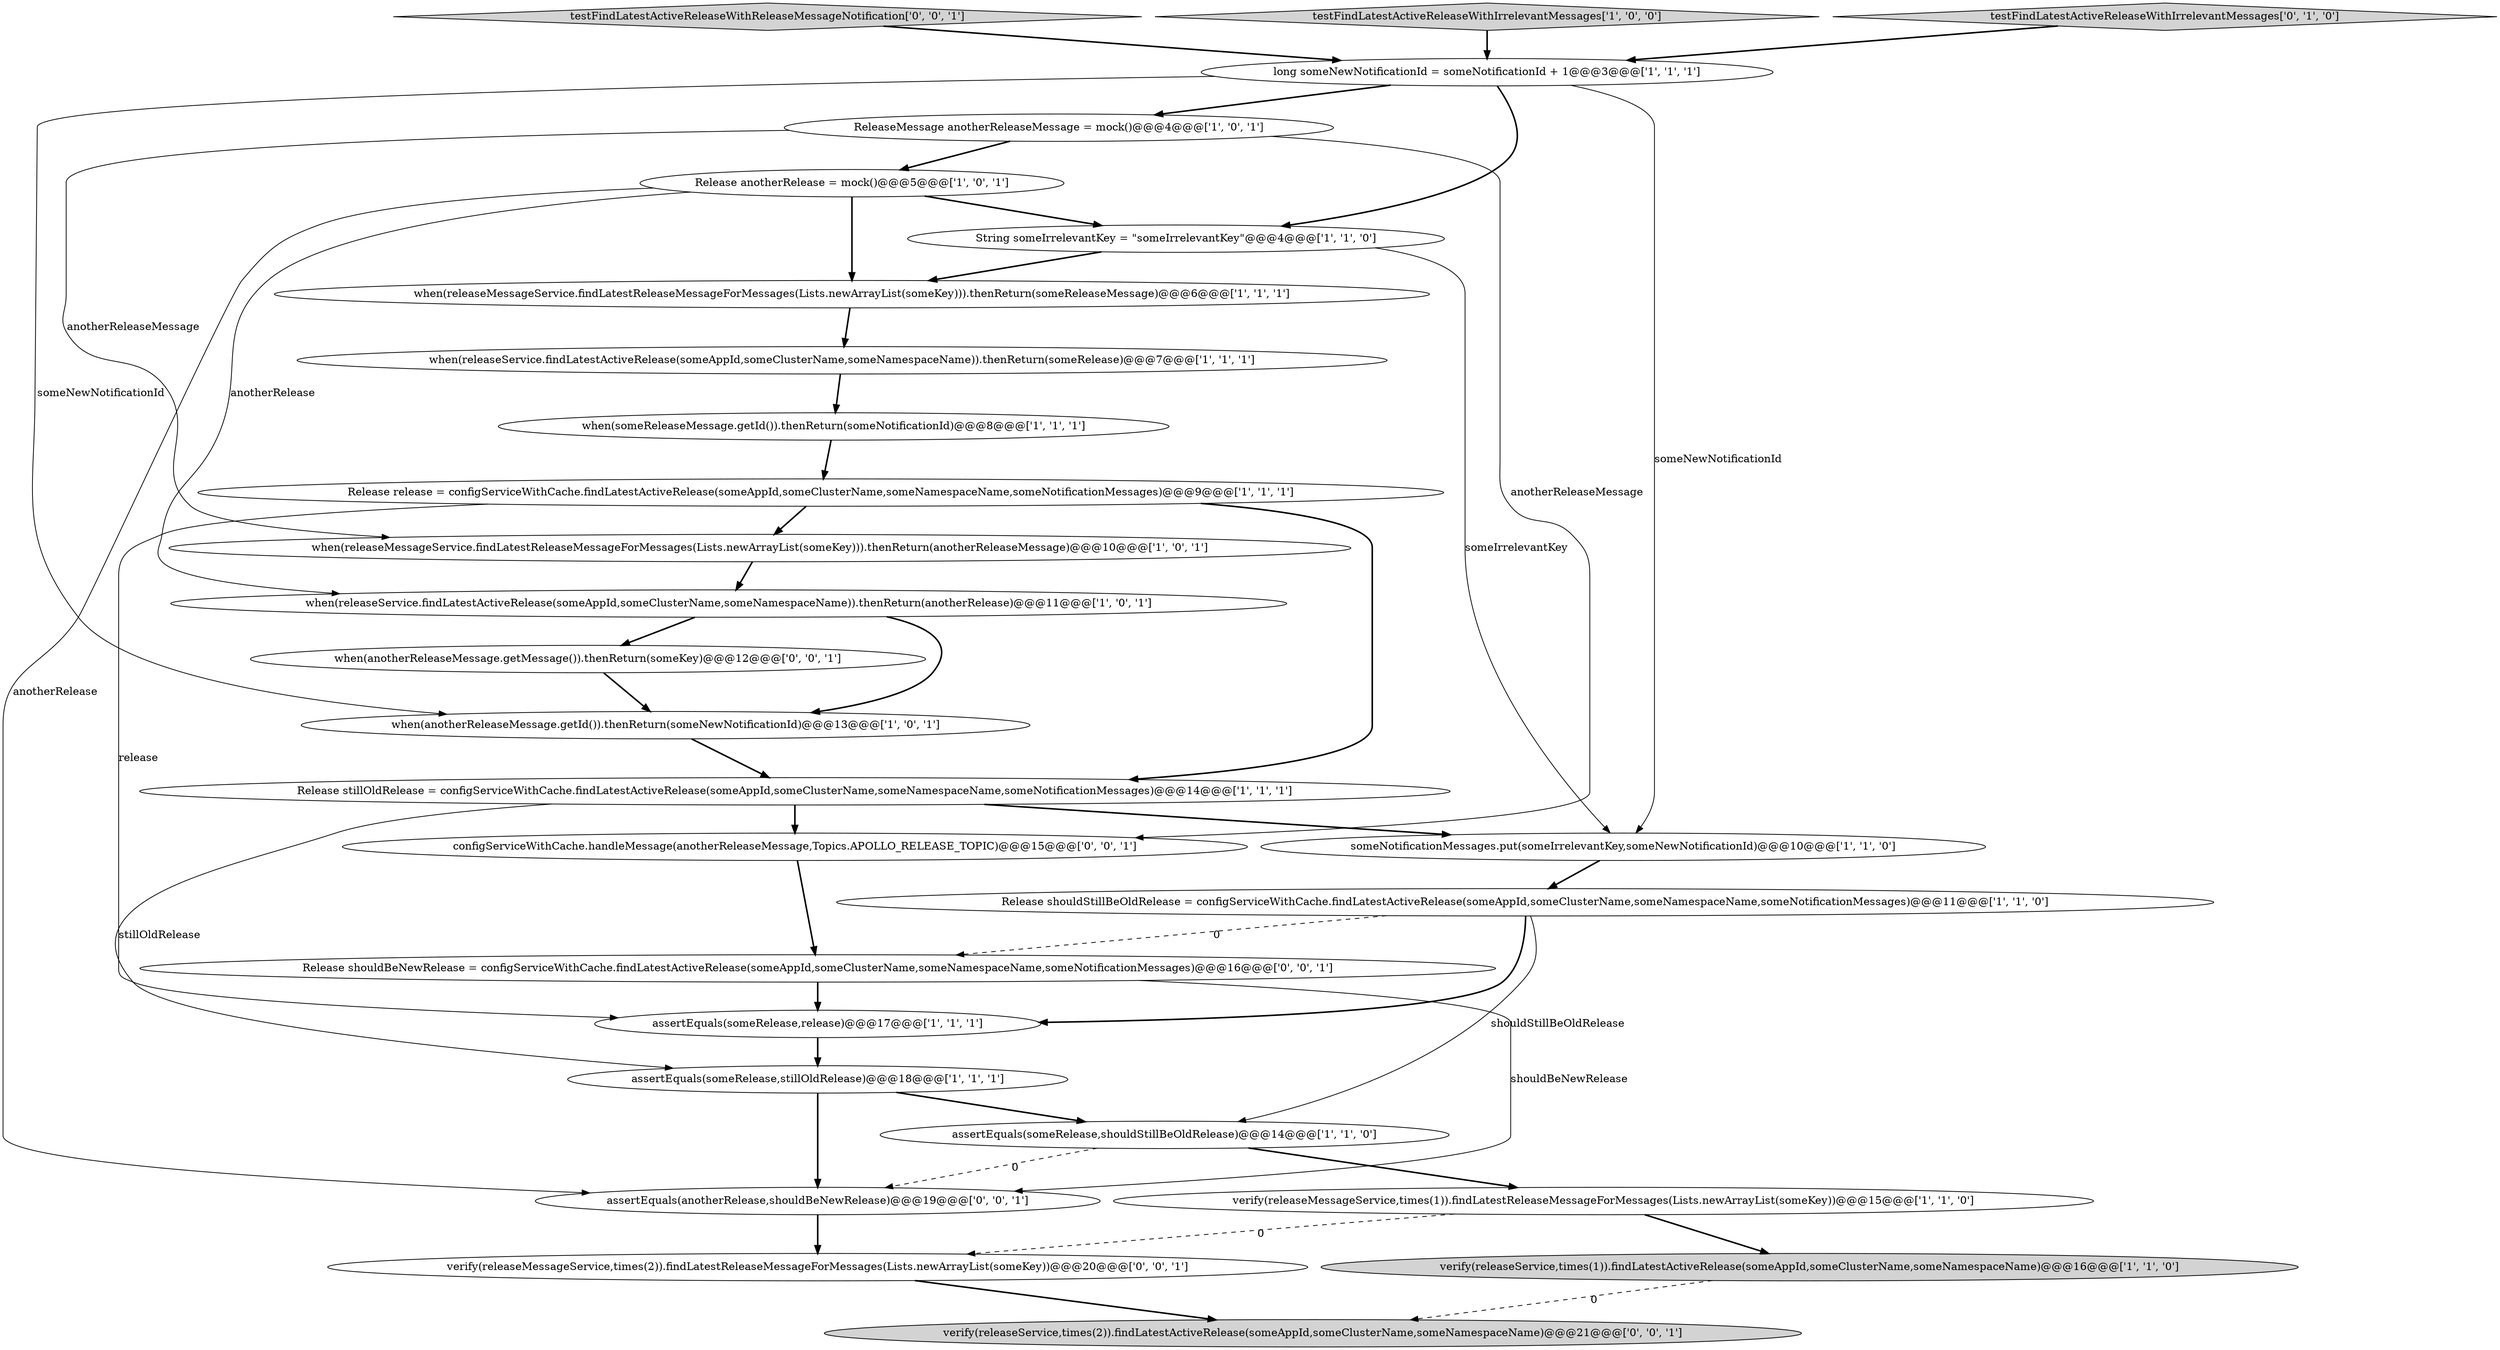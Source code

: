 digraph {
17 [style = filled, label = "ReleaseMessage anotherReleaseMessage = mock()@@@4@@@['1', '0', '1']", fillcolor = white, shape = ellipse image = "AAA0AAABBB1BBB"];
1 [style = filled, label = "someNotificationMessages.put(someIrrelevantKey,someNewNotificationId)@@@10@@@['1', '1', '0']", fillcolor = white, shape = ellipse image = "AAA0AAABBB1BBB"];
24 [style = filled, label = "assertEquals(anotherRelease,shouldBeNewRelease)@@@19@@@['0', '0', '1']", fillcolor = white, shape = ellipse image = "AAA0AAABBB3BBB"];
12 [style = filled, label = "String someIrrelevantKey = \"someIrrelevantKey\"@@@4@@@['1', '1', '0']", fillcolor = white, shape = ellipse image = "AAA0AAABBB1BBB"];
14 [style = filled, label = "long someNewNotificationId = someNotificationId + 1@@@3@@@['1', '1', '1']", fillcolor = white, shape = ellipse image = "AAA0AAABBB1BBB"];
19 [style = filled, label = "Release release = configServiceWithCache.findLatestActiveRelease(someAppId,someClusterName,someNamespaceName,someNotificationMessages)@@@9@@@['1', '1', '1']", fillcolor = white, shape = ellipse image = "AAA0AAABBB1BBB"];
4 [style = filled, label = "verify(releaseMessageService,times(1)).findLatestReleaseMessageForMessages(Lists.newArrayList(someKey))@@@15@@@['1', '1', '0']", fillcolor = white, shape = ellipse image = "AAA0AAABBB1BBB"];
27 [style = filled, label = "testFindLatestActiveReleaseWithReleaseMessageNotification['0', '0', '1']", fillcolor = lightgray, shape = diamond image = "AAA0AAABBB3BBB"];
16 [style = filled, label = "assertEquals(someRelease,release)@@@17@@@['1', '1', '1']", fillcolor = white, shape = ellipse image = "AAA0AAABBB1BBB"];
23 [style = filled, label = "when(anotherReleaseMessage.getMessage()).thenReturn(someKey)@@@12@@@['0', '0', '1']", fillcolor = white, shape = ellipse image = "AAA0AAABBB3BBB"];
25 [style = filled, label = "verify(releaseMessageService,times(2)).findLatestReleaseMessageForMessages(Lists.newArrayList(someKey))@@@20@@@['0', '0', '1']", fillcolor = white, shape = ellipse image = "AAA0AAABBB3BBB"];
6 [style = filled, label = "testFindLatestActiveReleaseWithIrrelevantMessages['1', '0', '0']", fillcolor = lightgray, shape = diamond image = "AAA0AAABBB1BBB"];
21 [style = filled, label = "configServiceWithCache.handleMessage(anotherReleaseMessage,Topics.APOLLO_RELEASE_TOPIC)@@@15@@@['0', '0', '1']", fillcolor = white, shape = ellipse image = "AAA0AAABBB3BBB"];
18 [style = filled, label = "Release anotherRelease = mock()@@@5@@@['1', '0', '1']", fillcolor = white, shape = ellipse image = "AAA0AAABBB1BBB"];
11 [style = filled, label = "Release stillOldRelease = configServiceWithCache.findLatestActiveRelease(someAppId,someClusterName,someNamespaceName,someNotificationMessages)@@@14@@@['1', '1', '1']", fillcolor = white, shape = ellipse image = "AAA0AAABBB1BBB"];
26 [style = filled, label = "Release shouldBeNewRelease = configServiceWithCache.findLatestActiveRelease(someAppId,someClusterName,someNamespaceName,someNotificationMessages)@@@16@@@['0', '0', '1']", fillcolor = white, shape = ellipse image = "AAA0AAABBB3BBB"];
2 [style = filled, label = "when(releaseMessageService.findLatestReleaseMessageForMessages(Lists.newArrayList(someKey))).thenReturn(someReleaseMessage)@@@6@@@['1', '1', '1']", fillcolor = white, shape = ellipse image = "AAA0AAABBB1BBB"];
20 [style = filled, label = "testFindLatestActiveReleaseWithIrrelevantMessages['0', '1', '0']", fillcolor = lightgray, shape = diamond image = "AAA0AAABBB2BBB"];
7 [style = filled, label = "verify(releaseService,times(1)).findLatestActiveRelease(someAppId,someClusterName,someNamespaceName)@@@16@@@['1', '1', '0']", fillcolor = lightgray, shape = ellipse image = "AAA0AAABBB1BBB"];
10 [style = filled, label = "when(someReleaseMessage.getId()).thenReturn(someNotificationId)@@@8@@@['1', '1', '1']", fillcolor = white, shape = ellipse image = "AAA0AAABBB1BBB"];
3 [style = filled, label = "assertEquals(someRelease,shouldStillBeOldRelease)@@@14@@@['1', '1', '0']", fillcolor = white, shape = ellipse image = "AAA0AAABBB1BBB"];
8 [style = filled, label = "when(releaseService.findLatestActiveRelease(someAppId,someClusterName,someNamespaceName)).thenReturn(someRelease)@@@7@@@['1', '1', '1']", fillcolor = white, shape = ellipse image = "AAA0AAABBB1BBB"];
9 [style = filled, label = "assertEquals(someRelease,stillOldRelease)@@@18@@@['1', '1', '1']", fillcolor = white, shape = ellipse image = "AAA0AAABBB1BBB"];
0 [style = filled, label = "when(releaseMessageService.findLatestReleaseMessageForMessages(Lists.newArrayList(someKey))).thenReturn(anotherReleaseMessage)@@@10@@@['1', '0', '1']", fillcolor = white, shape = ellipse image = "AAA0AAABBB1BBB"];
13 [style = filled, label = "Release shouldStillBeOldRelease = configServiceWithCache.findLatestActiveRelease(someAppId,someClusterName,someNamespaceName,someNotificationMessages)@@@11@@@['1', '1', '0']", fillcolor = white, shape = ellipse image = "AAA0AAABBB1BBB"];
5 [style = filled, label = "when(anotherReleaseMessage.getId()).thenReturn(someNewNotificationId)@@@13@@@['1', '0', '1']", fillcolor = white, shape = ellipse image = "AAA0AAABBB1BBB"];
22 [style = filled, label = "verify(releaseService,times(2)).findLatestActiveRelease(someAppId,someClusterName,someNamespaceName)@@@21@@@['0', '0', '1']", fillcolor = lightgray, shape = ellipse image = "AAA0AAABBB3BBB"];
15 [style = filled, label = "when(releaseService.findLatestActiveRelease(someAppId,someClusterName,someNamespaceName)).thenReturn(anotherRelease)@@@11@@@['1', '0', '1']", fillcolor = white, shape = ellipse image = "AAA0AAABBB1BBB"];
27->14 [style = bold, label=""];
14->17 [style = bold, label=""];
13->26 [style = dashed, label="0"];
17->21 [style = solid, label="anotherReleaseMessage"];
4->7 [style = bold, label=""];
11->21 [style = bold, label=""];
18->2 [style = bold, label=""];
26->16 [style = bold, label=""];
12->2 [style = bold, label=""];
15->23 [style = bold, label=""];
9->3 [style = bold, label=""];
11->9 [style = solid, label="stillOldRelease"];
3->24 [style = dashed, label="0"];
14->12 [style = bold, label=""];
11->1 [style = bold, label=""];
19->0 [style = bold, label=""];
4->25 [style = dashed, label="0"];
2->8 [style = bold, label=""];
10->19 [style = bold, label=""];
18->24 [style = solid, label="anotherRelease"];
13->3 [style = solid, label="shouldStillBeOldRelease"];
9->24 [style = bold, label=""];
12->1 [style = solid, label="someIrrelevantKey"];
0->15 [style = bold, label=""];
6->14 [style = bold, label=""];
19->11 [style = bold, label=""];
17->0 [style = solid, label="anotherReleaseMessage"];
5->11 [style = bold, label=""];
13->16 [style = bold, label=""];
21->26 [style = bold, label=""];
19->16 [style = solid, label="release"];
7->22 [style = dashed, label="0"];
23->5 [style = bold, label=""];
26->24 [style = solid, label="shouldBeNewRelease"];
15->5 [style = bold, label=""];
24->25 [style = bold, label=""];
18->12 [style = bold, label=""];
18->15 [style = solid, label="anotherRelease"];
20->14 [style = bold, label=""];
25->22 [style = bold, label=""];
8->10 [style = bold, label=""];
3->4 [style = bold, label=""];
14->5 [style = solid, label="someNewNotificationId"];
14->1 [style = solid, label="someNewNotificationId"];
1->13 [style = bold, label=""];
16->9 [style = bold, label=""];
17->18 [style = bold, label=""];
}
